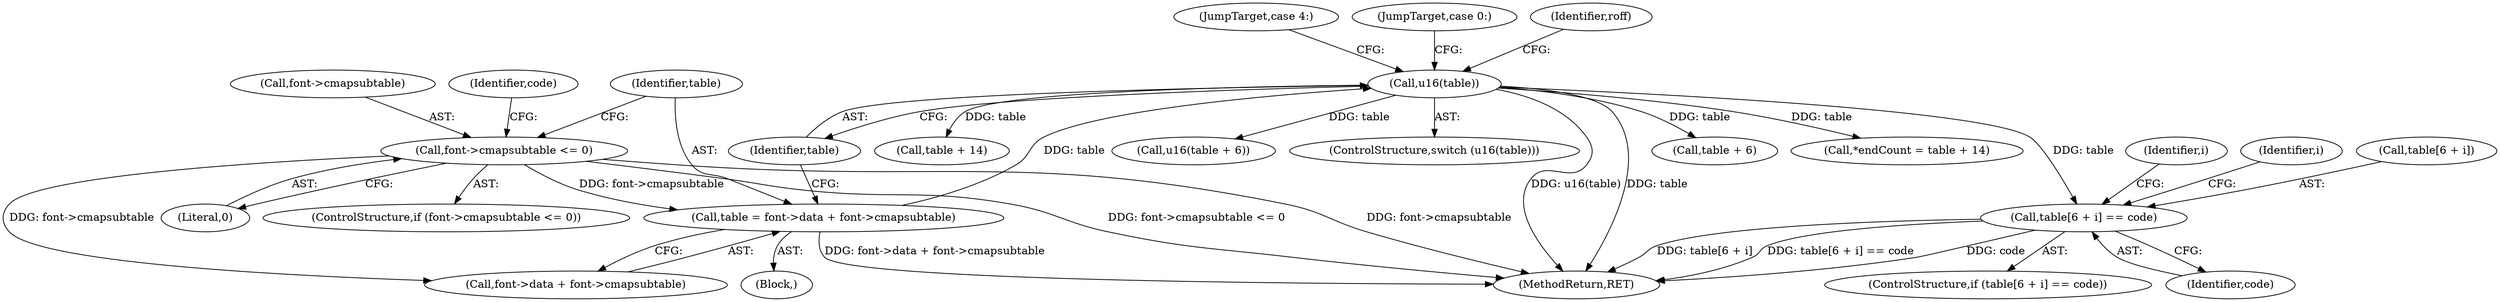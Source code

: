 digraph "0_ghostscript_961b10cdd71403072fb99401a45f3bef6ce53626@array" {
"1000519" [label="(Call,table[6 + i] == code)"];
"1000482" [label="(Call,u16(table))"];
"1000472" [label="(Call,table = font->data + font->cmapsubtable)"];
"1000465" [label="(Call,font->cmapsubtable <= 0)"];
"1000536" [label="(Call,table + 6)"];
"1000540" [label="(Call,*endCount = table + 14)"];
"1000516" [label="(Identifier,i)"];
"1000466" [label="(Call,font->cmapsubtable)"];
"1000878" [label="(MethodReturn,RET)"];
"1000469" [label="(Literal,0)"];
"1000518" [label="(ControlStructure,if (table[6 + i] == code))"];
"1000530" [label="(JumpTarget,case 4:)"];
"1000542" [label="(Call,table + 14)"];
"1000471" [label="(Identifier,code)"];
"1000483" [label="(Identifier,table)"];
"1000465" [label="(Call,font->cmapsubtable <= 0)"];
"1000474" [label="(Call,font->data + font->cmapsubtable)"];
"1000527" [label="(Identifier,i)"];
"1000519" [label="(Call,table[6 + i] == code)"];
"1000473" [label="(Identifier,table)"];
"1000485" [label="(JumpTarget,case 0:)"];
"1000535" [label="(Call,u16(table + 6))"];
"1000472" [label="(Call,table = font->data + font->cmapsubtable)"];
"1000464" [label="(ControlStructure,if (font->cmapsubtable <= 0))"];
"1000667" [label="(Identifier,roff)"];
"1000520" [label="(Call,table[6 + i])"];
"1000481" [label="(ControlStructure,switch (u16(table)))"];
"1000482" [label="(Call,u16(table))"];
"1000462" [label="(Block,)"];
"1000525" [label="(Identifier,code)"];
"1000519" -> "1000518"  [label="AST: "];
"1000519" -> "1000525"  [label="CFG: "];
"1000520" -> "1000519"  [label="AST: "];
"1000525" -> "1000519"  [label="AST: "];
"1000527" -> "1000519"  [label="CFG: "];
"1000516" -> "1000519"  [label="CFG: "];
"1000519" -> "1000878"  [label="DDG: code"];
"1000519" -> "1000878"  [label="DDG: table[6 + i]"];
"1000519" -> "1000878"  [label="DDG: table[6 + i] == code"];
"1000482" -> "1000519"  [label="DDG: table"];
"1000482" -> "1000481"  [label="AST: "];
"1000482" -> "1000483"  [label="CFG: "];
"1000483" -> "1000482"  [label="AST: "];
"1000485" -> "1000482"  [label="CFG: "];
"1000530" -> "1000482"  [label="CFG: "];
"1000667" -> "1000482"  [label="CFG: "];
"1000482" -> "1000878"  [label="DDG: table"];
"1000482" -> "1000878"  [label="DDG: u16(table)"];
"1000472" -> "1000482"  [label="DDG: table"];
"1000482" -> "1000535"  [label="DDG: table"];
"1000482" -> "1000536"  [label="DDG: table"];
"1000482" -> "1000540"  [label="DDG: table"];
"1000482" -> "1000542"  [label="DDG: table"];
"1000472" -> "1000462"  [label="AST: "];
"1000472" -> "1000474"  [label="CFG: "];
"1000473" -> "1000472"  [label="AST: "];
"1000474" -> "1000472"  [label="AST: "];
"1000483" -> "1000472"  [label="CFG: "];
"1000472" -> "1000878"  [label="DDG: font->data + font->cmapsubtable"];
"1000465" -> "1000472"  [label="DDG: font->cmapsubtable"];
"1000465" -> "1000464"  [label="AST: "];
"1000465" -> "1000469"  [label="CFG: "];
"1000466" -> "1000465"  [label="AST: "];
"1000469" -> "1000465"  [label="AST: "];
"1000471" -> "1000465"  [label="CFG: "];
"1000473" -> "1000465"  [label="CFG: "];
"1000465" -> "1000878"  [label="DDG: font->cmapsubtable <= 0"];
"1000465" -> "1000878"  [label="DDG: font->cmapsubtable"];
"1000465" -> "1000474"  [label="DDG: font->cmapsubtable"];
}
